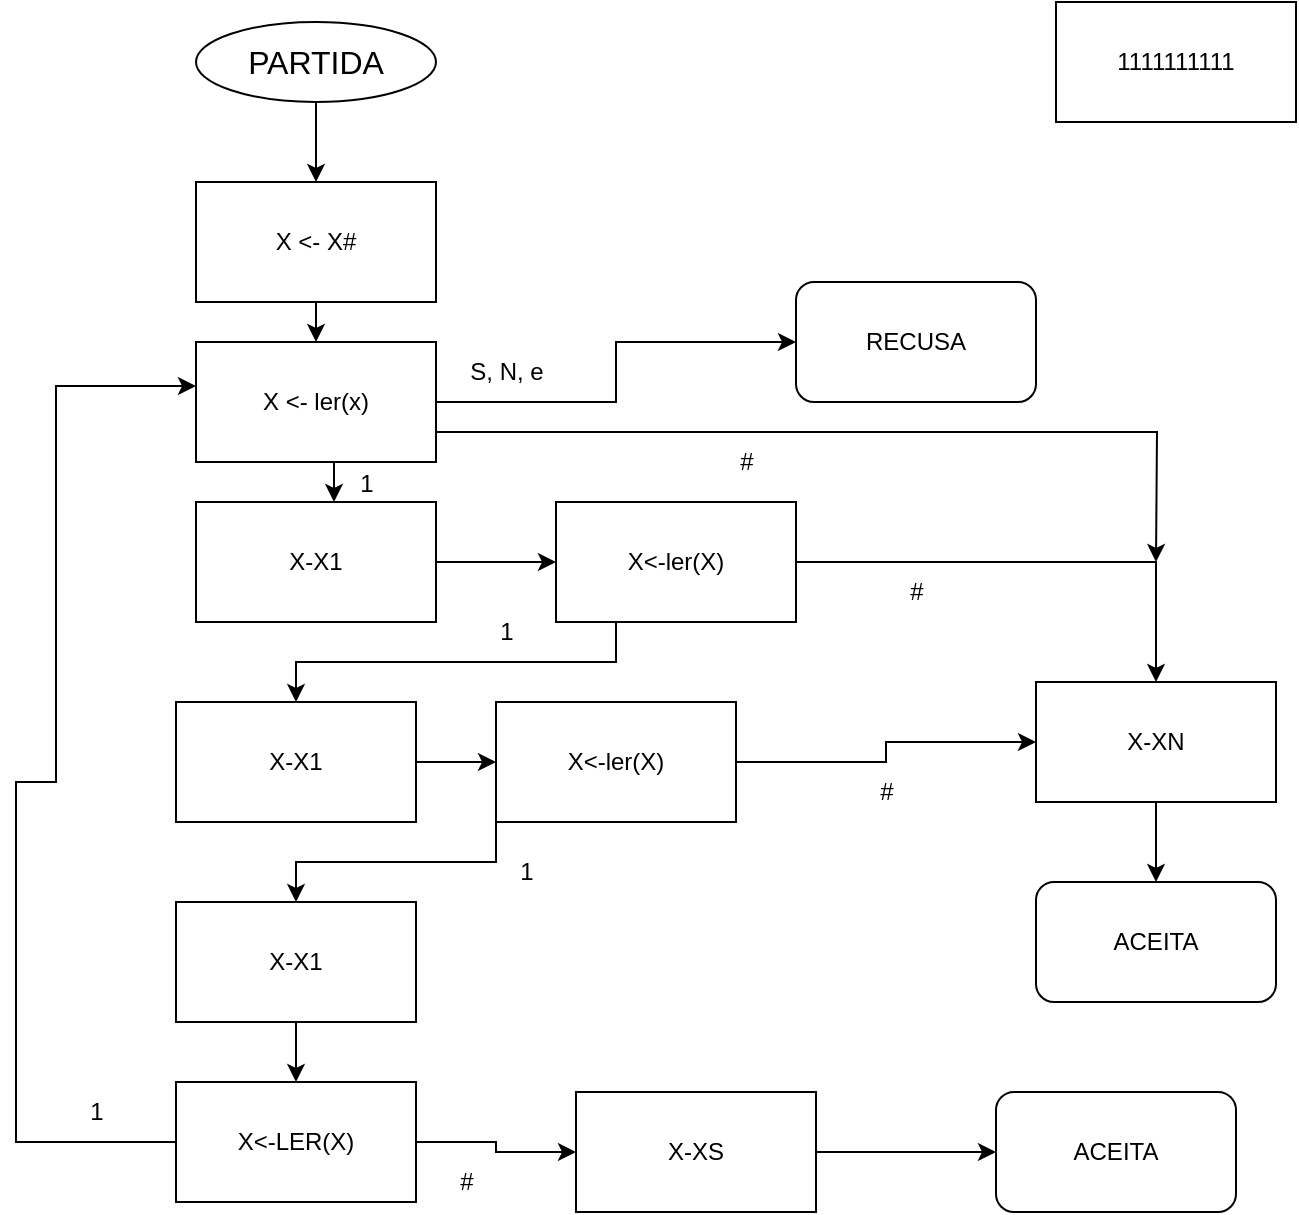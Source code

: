 <mxfile version="21.0.6" type="device"><diagram name="Página-1" id="32L0SCTbeXOFDAJweqtG"><mxGraphModel dx="794" dy="704" grid="1" gridSize="10" guides="1" tooltips="1" connect="1" arrows="1" fold="1" page="1" pageScale="1" pageWidth="827" pageHeight="1169" math="0" shadow="0"><root><mxCell id="0"/><mxCell id="1" parent="0"/><mxCell id="oJ_U5-elmoG8ojMnO6qE-30" style="edgeStyle=orthogonalEdgeStyle;rounded=0;orthogonalLoop=1;jettySize=auto;html=1;exitX=0.5;exitY=1;exitDx=0;exitDy=0;entryX=0.5;entryY=0;entryDx=0;entryDy=0;" edge="1" parent="1" source="oJ_U5-elmoG8ojMnO6qE-1" target="oJ_U5-elmoG8ojMnO6qE-2"><mxGeometry relative="1" as="geometry"/></mxCell><mxCell id="oJ_U5-elmoG8ojMnO6qE-1" value="&lt;font style=&quot;font-size: 16px;&quot;&gt;PARTIDA&lt;/font&gt;" style="ellipse;whiteSpace=wrap;html=1;" vertex="1" parent="1"><mxGeometry x="130" y="40" width="120" height="40" as="geometry"/></mxCell><mxCell id="oJ_U5-elmoG8ojMnO6qE-29" style="edgeStyle=orthogonalEdgeStyle;rounded=0;orthogonalLoop=1;jettySize=auto;html=1;exitX=0.5;exitY=1;exitDx=0;exitDy=0;entryX=0.5;entryY=0;entryDx=0;entryDy=0;" edge="1" parent="1" source="oJ_U5-elmoG8ojMnO6qE-2" target="oJ_U5-elmoG8ojMnO6qE-3"><mxGeometry relative="1" as="geometry"/></mxCell><mxCell id="oJ_U5-elmoG8ojMnO6qE-2" value="X &amp;lt;- X#" style="rounded=0;whiteSpace=wrap;html=1;" vertex="1" parent="1"><mxGeometry x="130" y="120" width="120" height="60" as="geometry"/></mxCell><mxCell id="oJ_U5-elmoG8ojMnO6qE-13" style="edgeStyle=orthogonalEdgeStyle;rounded=0;orthogonalLoop=1;jettySize=auto;html=1;exitX=0.5;exitY=1;exitDx=0;exitDy=0;entryX=0.575;entryY=0;entryDx=0;entryDy=0;entryPerimeter=0;" edge="1" parent="1" source="oJ_U5-elmoG8ojMnO6qE-3" target="oJ_U5-elmoG8ojMnO6qE-5"><mxGeometry relative="1" as="geometry"/></mxCell><mxCell id="oJ_U5-elmoG8ojMnO6qE-38" style="edgeStyle=orthogonalEdgeStyle;rounded=0;orthogonalLoop=1;jettySize=auto;html=1;exitX=1;exitY=0.5;exitDx=0;exitDy=0;entryX=0;entryY=0.5;entryDx=0;entryDy=0;" edge="1" parent="1" source="oJ_U5-elmoG8ojMnO6qE-3" target="oJ_U5-elmoG8ojMnO6qE-24"><mxGeometry relative="1" as="geometry"/></mxCell><mxCell id="oJ_U5-elmoG8ojMnO6qE-52" style="edgeStyle=orthogonalEdgeStyle;rounded=0;orthogonalLoop=1;jettySize=auto;html=1;exitX=1;exitY=0.75;exitDx=0;exitDy=0;" edge="1" parent="1" source="oJ_U5-elmoG8ojMnO6qE-3"><mxGeometry relative="1" as="geometry"><mxPoint x="610" y="310" as="targetPoint"/></mxGeometry></mxCell><mxCell id="oJ_U5-elmoG8ojMnO6qE-3" value="X &amp;lt;- ler(x)" style="whiteSpace=wrap;html=1;" vertex="1" parent="1"><mxGeometry x="130" y="200" width="120" height="60" as="geometry"/></mxCell><mxCell id="oJ_U5-elmoG8ojMnO6qE-4" value="1111111111" style="rounded=0;whiteSpace=wrap;html=1;" vertex="1" parent="1"><mxGeometry x="560" y="30" width="120" height="60" as="geometry"/></mxCell><mxCell id="oJ_U5-elmoG8ojMnO6qE-31" style="edgeStyle=orthogonalEdgeStyle;rounded=0;orthogonalLoop=1;jettySize=auto;html=1;exitX=1;exitY=0.5;exitDx=0;exitDy=0;entryX=0;entryY=0.5;entryDx=0;entryDy=0;" edge="1" parent="1" source="oJ_U5-elmoG8ojMnO6qE-5" target="oJ_U5-elmoG8ojMnO6qE-25"><mxGeometry relative="1" as="geometry"/></mxCell><mxCell id="oJ_U5-elmoG8ojMnO6qE-5" value="X-X1" style="whiteSpace=wrap;html=1;" vertex="1" parent="1"><mxGeometry x="130" y="280" width="120" height="60" as="geometry"/></mxCell><mxCell id="oJ_U5-elmoG8ojMnO6qE-21" value="" style="edgeStyle=orthogonalEdgeStyle;rounded=0;orthogonalLoop=1;jettySize=auto;html=1;" edge="1" parent="1" source="oJ_U5-elmoG8ojMnO6qE-6" target="oJ_U5-elmoG8ojMnO6qE-20"><mxGeometry relative="1" as="geometry"/></mxCell><mxCell id="oJ_U5-elmoG8ojMnO6qE-6" value="X-X1" style="rounded=0;whiteSpace=wrap;html=1;" vertex="1" parent="1"><mxGeometry x="120" y="380" width="120" height="60" as="geometry"/></mxCell><mxCell id="oJ_U5-elmoG8ojMnO6qE-44" value="" style="edgeStyle=orthogonalEdgeStyle;rounded=0;orthogonalLoop=1;jettySize=auto;html=1;" edge="1" parent="1" source="oJ_U5-elmoG8ojMnO6qE-7" target="oJ_U5-elmoG8ojMnO6qE-43"><mxGeometry relative="1" as="geometry"/></mxCell><mxCell id="oJ_U5-elmoG8ojMnO6qE-7" value="X-X1" style="whiteSpace=wrap;html=1;" vertex="1" parent="1"><mxGeometry x="120" y="480" width="120" height="60" as="geometry"/></mxCell><mxCell id="oJ_U5-elmoG8ojMnO6qE-8" value="ACEITA" style="rounded=1;whiteSpace=wrap;html=1;" vertex="1" parent="1"><mxGeometry x="530" y="575" width="120" height="60" as="geometry"/></mxCell><mxCell id="oJ_U5-elmoG8ojMnO6qE-14" value="1" style="text;html=1;align=center;verticalAlign=middle;resizable=0;points=[];autosize=1;strokeColor=none;fillColor=none;" vertex="1" parent="1"><mxGeometry x="200" y="256" width="30" height="30" as="geometry"/></mxCell><mxCell id="oJ_U5-elmoG8ojMnO6qE-15" value="1" style="text;html=1;align=center;verticalAlign=middle;resizable=0;points=[];autosize=1;strokeColor=none;fillColor=none;" vertex="1" parent="1"><mxGeometry x="270" y="330" width="30" height="30" as="geometry"/></mxCell><mxCell id="oJ_U5-elmoG8ojMnO6qE-16" value="1" style="text;html=1;align=center;verticalAlign=middle;resizable=0;points=[];autosize=1;strokeColor=none;fillColor=none;" vertex="1" parent="1"><mxGeometry x="280" y="450" width="30" height="30" as="geometry"/></mxCell><mxCell id="oJ_U5-elmoG8ojMnO6qE-18" style="edgeStyle=orthogonalEdgeStyle;rounded=0;orthogonalLoop=1;jettySize=auto;html=1;" edge="1" parent="1" source="oJ_U5-elmoG8ojMnO6qE-17" target="oJ_U5-elmoG8ojMnO6qE-8"><mxGeometry relative="1" as="geometry"/></mxCell><mxCell id="oJ_U5-elmoG8ojMnO6qE-17" value="X-XS" style="whiteSpace=wrap;html=1;" vertex="1" parent="1"><mxGeometry x="320" y="575" width="120" height="60" as="geometry"/></mxCell><mxCell id="oJ_U5-elmoG8ojMnO6qE-39" style="edgeStyle=orthogonalEdgeStyle;rounded=0;orthogonalLoop=1;jettySize=auto;html=1;exitX=0;exitY=1;exitDx=0;exitDy=0;entryX=0.5;entryY=0;entryDx=0;entryDy=0;" edge="1" parent="1" source="oJ_U5-elmoG8ojMnO6qE-20" target="oJ_U5-elmoG8ojMnO6qE-7"><mxGeometry relative="1" as="geometry"/></mxCell><mxCell id="oJ_U5-elmoG8ojMnO6qE-49" style="edgeStyle=orthogonalEdgeStyle;rounded=0;orthogonalLoop=1;jettySize=auto;html=1;exitX=1;exitY=0.5;exitDx=0;exitDy=0;entryX=0;entryY=0.5;entryDx=0;entryDy=0;" edge="1" parent="1" source="oJ_U5-elmoG8ojMnO6qE-20" target="oJ_U5-elmoG8ojMnO6qE-35"><mxGeometry relative="1" as="geometry"/></mxCell><mxCell id="oJ_U5-elmoG8ojMnO6qE-20" value="X&amp;lt;-ler(X)" style="rounded=0;whiteSpace=wrap;html=1;" vertex="1" parent="1"><mxGeometry x="280" y="380" width="120" height="60" as="geometry"/></mxCell><mxCell id="oJ_U5-elmoG8ojMnO6qE-22" value="ACEITA" style="rounded=1;whiteSpace=wrap;html=1;" vertex="1" parent="1"><mxGeometry x="550" y="470" width="120" height="60" as="geometry"/></mxCell><mxCell id="oJ_U5-elmoG8ojMnO6qE-24" value="RECUSA" style="rounded=1;whiteSpace=wrap;html=1;" vertex="1" parent="1"><mxGeometry x="430" y="170" width="120" height="60" as="geometry"/></mxCell><mxCell id="oJ_U5-elmoG8ojMnO6qE-26" style="edgeStyle=orthogonalEdgeStyle;rounded=0;orthogonalLoop=1;jettySize=auto;html=1;exitX=0.25;exitY=1;exitDx=0;exitDy=0;entryX=0.5;entryY=0;entryDx=0;entryDy=0;" edge="1" parent="1" source="oJ_U5-elmoG8ojMnO6qE-25" target="oJ_U5-elmoG8ojMnO6qE-6"><mxGeometry relative="1" as="geometry"/></mxCell><mxCell id="oJ_U5-elmoG8ojMnO6qE-51" style="edgeStyle=orthogonalEdgeStyle;rounded=0;orthogonalLoop=1;jettySize=auto;html=1;exitX=1;exitY=0.5;exitDx=0;exitDy=0;entryX=0.5;entryY=0;entryDx=0;entryDy=0;" edge="1" parent="1" source="oJ_U5-elmoG8ojMnO6qE-25" target="oJ_U5-elmoG8ojMnO6qE-35"><mxGeometry relative="1" as="geometry"/></mxCell><mxCell id="oJ_U5-elmoG8ojMnO6qE-25" value="X&amp;lt;-ler(X)" style="rounded=0;whiteSpace=wrap;html=1;" vertex="1" parent="1"><mxGeometry x="310" y="280" width="120" height="60" as="geometry"/></mxCell><mxCell id="oJ_U5-elmoG8ojMnO6qE-33" value="S, N, e" style="text;html=1;align=center;verticalAlign=middle;resizable=0;points=[];autosize=1;strokeColor=none;fillColor=none;" vertex="1" parent="1"><mxGeometry x="255" y="200" width="60" height="30" as="geometry"/></mxCell><mxCell id="oJ_U5-elmoG8ojMnO6qE-48" style="edgeStyle=orthogonalEdgeStyle;rounded=0;orthogonalLoop=1;jettySize=auto;html=1;exitX=0.5;exitY=1;exitDx=0;exitDy=0;entryX=0.5;entryY=0;entryDx=0;entryDy=0;" edge="1" parent="1" source="oJ_U5-elmoG8ojMnO6qE-35" target="oJ_U5-elmoG8ojMnO6qE-22"><mxGeometry relative="1" as="geometry"/></mxCell><mxCell id="oJ_U5-elmoG8ojMnO6qE-35" value="X-XN" style="rounded=0;whiteSpace=wrap;html=1;" vertex="1" parent="1"><mxGeometry x="550" y="370" width="120" height="60" as="geometry"/></mxCell><mxCell id="oJ_U5-elmoG8ojMnO6qE-40" value="#" style="text;html=1;align=center;verticalAlign=middle;resizable=0;points=[];autosize=1;strokeColor=none;fillColor=none;" vertex="1" parent="1"><mxGeometry x="250" y="605" width="30" height="30" as="geometry"/></mxCell><mxCell id="oJ_U5-elmoG8ojMnO6qE-45" style="edgeStyle=orthogonalEdgeStyle;rounded=0;orthogonalLoop=1;jettySize=auto;html=1;entryX=0;entryY=0.367;entryDx=0;entryDy=0;entryPerimeter=0;" edge="1" parent="1" source="oJ_U5-elmoG8ojMnO6qE-43" target="oJ_U5-elmoG8ojMnO6qE-3"><mxGeometry relative="1" as="geometry"><Array as="points"><mxPoint x="40" y="600"/><mxPoint x="40" y="420"/><mxPoint x="60" y="420"/><mxPoint x="60" y="222"/></Array></mxGeometry></mxCell><mxCell id="oJ_U5-elmoG8ojMnO6qE-47" style="edgeStyle=orthogonalEdgeStyle;rounded=0;orthogonalLoop=1;jettySize=auto;html=1;exitX=1;exitY=0.5;exitDx=0;exitDy=0;entryX=0;entryY=0.5;entryDx=0;entryDy=0;" edge="1" parent="1" source="oJ_U5-elmoG8ojMnO6qE-43" target="oJ_U5-elmoG8ojMnO6qE-17"><mxGeometry relative="1" as="geometry"/></mxCell><mxCell id="oJ_U5-elmoG8ojMnO6qE-43" value="X&amp;lt;-LER(X)" style="whiteSpace=wrap;html=1;" vertex="1" parent="1"><mxGeometry x="120" y="570" width="120" height="60" as="geometry"/></mxCell><mxCell id="oJ_U5-elmoG8ojMnO6qE-46" value="1" style="text;html=1;align=center;verticalAlign=middle;resizable=0;points=[];autosize=1;strokeColor=none;fillColor=none;" vertex="1" parent="1"><mxGeometry x="65" y="570" width="30" height="30" as="geometry"/></mxCell><mxCell id="oJ_U5-elmoG8ojMnO6qE-50" value="#" style="text;html=1;align=center;verticalAlign=middle;resizable=0;points=[];autosize=1;strokeColor=none;fillColor=none;" vertex="1" parent="1"><mxGeometry x="460" y="410" width="30" height="30" as="geometry"/></mxCell><mxCell id="oJ_U5-elmoG8ojMnO6qE-53" value="#" style="text;html=1;align=center;verticalAlign=middle;resizable=0;points=[];autosize=1;strokeColor=none;fillColor=none;" vertex="1" parent="1"><mxGeometry x="390" y="245" width="30" height="30" as="geometry"/></mxCell><mxCell id="oJ_U5-elmoG8ojMnO6qE-54" value="#" style="text;html=1;align=center;verticalAlign=middle;resizable=0;points=[];autosize=1;strokeColor=none;fillColor=none;" vertex="1" parent="1"><mxGeometry x="475" y="310" width="30" height="30" as="geometry"/></mxCell></root></mxGraphModel></diagram></mxfile>